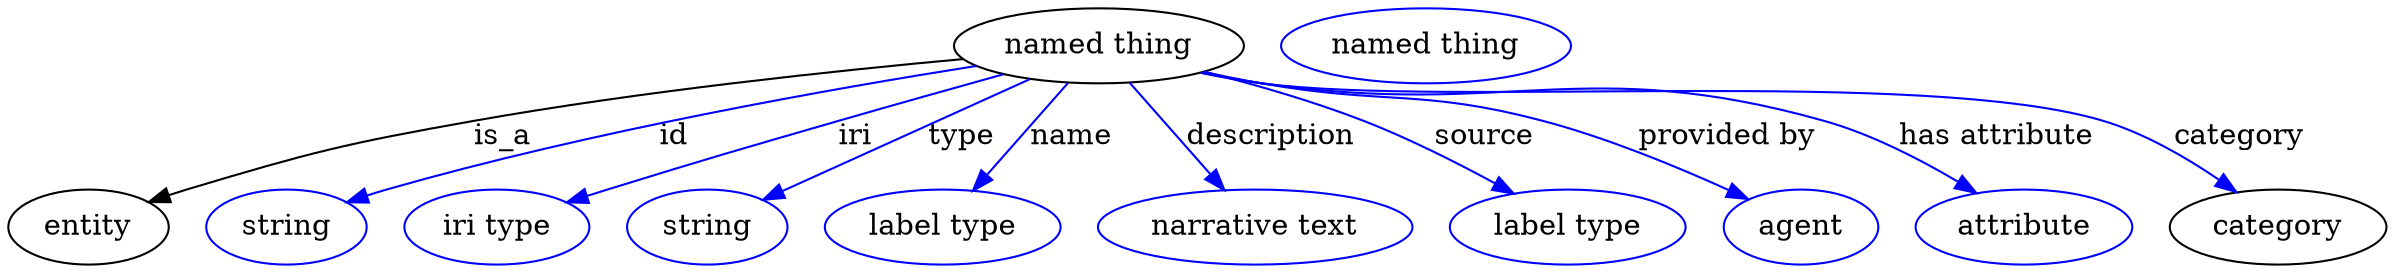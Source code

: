 digraph {
	graph [bb="0,0,1141.3,123"];
	node [label="\N"];
	"named thing"	 [height=0.5,
		label="named thing",
		pos="523.35,105",
		width=1.9318];
	entity	 [height=0.5,
		pos="38.347,18",
		width=1.0652];
	"named thing" -> entity	 [label=is_a,
		lp="230.35,61.5",
		pos="e,67.853,29.712 456.14,100.29 369.19,92.877 213.75,75.072 86.347,36 83.42,35.103 80.414,34.121 77.402,33.095"];
	id	 [color=blue,
		height=0.5,
		label=string,
		pos="133.35,18",
		width=1.0652];
	"named thing" -> id	 [color=blue,
		label=id,
		lp="319.35,61.5",
		pos="e,162.56,29.738 462.97,96.04 394.04,85.071 278.28,64.391 181.35,36 178.37,35.128 175.31,34.159 172.25,33.136",
		style=solid];
	iri	 [color=blue,
		height=0.5,
		label="iri type",
		pos="234.35,18",
		width=1.2277];
	"named thing" -> iri	 [color=blue,
		label=iri,
		lp="399.35,61.5",
		pos="e,268.58,29.583 475.91,91.704 428.32,78.217 353,56.47 288.35,36 285.04,34.954 281.63,33.857 278.2,32.743",
		style=solid];
	type	 [color=blue,
		height=0.5,
		label=string,
		pos="335.35,18",
		width=1.0652];
	"named thing" -> type	 [color=blue,
		label=type,
		lp="457.35,61.5",
		pos="e,362.73,30.673 489.3,89.245 456.13,73.893 405.85,50.627 371.86,34.897",
		style=solid];
	name	 [color=blue,
		height=0.5,
		label="label type",
		pos="448.35,18",
		width=1.5707];
	"named thing" -> name	 [color=blue,
		label=name,
		lp="510.35,61.5",
		pos="e,463.5,35.58 508.17,87.394 497.29,74.777 482.47,57.589 470.31,43.476",
		style=solid];
	description	 [color=blue,
		height=0.5,
		label="narrative text",
		pos="598.35,18",
		width=2.0943];
	"named thing" -> description	 [color=blue,
		label=description,
		lp="606.35,61.5",
		pos="e,582.93,35.878 538.52,87.394 549.33,74.86 564.02,57.815 576.14,43.755",
		style=solid];
	source	 [color=blue,
		height=0.5,
		label="label type",
		pos="748.35,18",
		width=1.5707];
	"named thing" -> source	 [color=blue,
		label=source,
		lp="708.85,61.5",
		pos="e,721.48,34.088 575.55,92.968 599.09,86.872 627.01,78.697 651.35,69 672.27,60.665 694.58,49.135 712.52,39.146",
		style=solid];
	"provided by"	 [color=blue,
		height=0.5,
		label=agent,
		pos="860.35,18",
		width=1.0291];
	"named thing" -> "provided by"	 [color=blue,
		label="provided by",
		lp="821.85,61.5",
		pos="e,834.65,30.985 573.97,92.581 583.05,90.563 592.46,88.61 601.35,87 661.34,76.133 678.46,84.811 737.35,69 768.09,60.744 801.36,46.611 \
825.53,35.314",
		style=solid];
	"has attribute"	 [color=blue,
		height=0.5,
		label=attribute,
		pos="967.35,18",
		width=1.4443];
	"named thing" -> "has attribute"	 [color=blue,
		label="has attribute",
		lp="952.35,61.5",
		pos="e,943.28,33.963 573.05,92.284 582.4,90.248 592.14,88.364 601.35,87 719,69.573 753.77,100.9 868.35,69 891.72,62.494 915.96,50.115 \
934.61,39.182",
		style=solid];
	category	 [height=0.5,
		pos="1089.3,18",
		width=1.4443];
	"named thing" -> category	 [color=blue,
		label=category,
		lp="1067.3,61.5",
		pos="e,1068.1,34.639 572.61,92.205 582.09,90.149 591.98,88.279 601.35,87 689.95,74.896 917.66,94.572 1003.3,69 1023.6,62.969 1044,51.175 \
1059.8,40.446",
		style=solid];
	"named thing_category"	 [color=blue,
		height=0.5,
		label="named thing",
		pos="680.35,105",
		width=1.9318];
}
